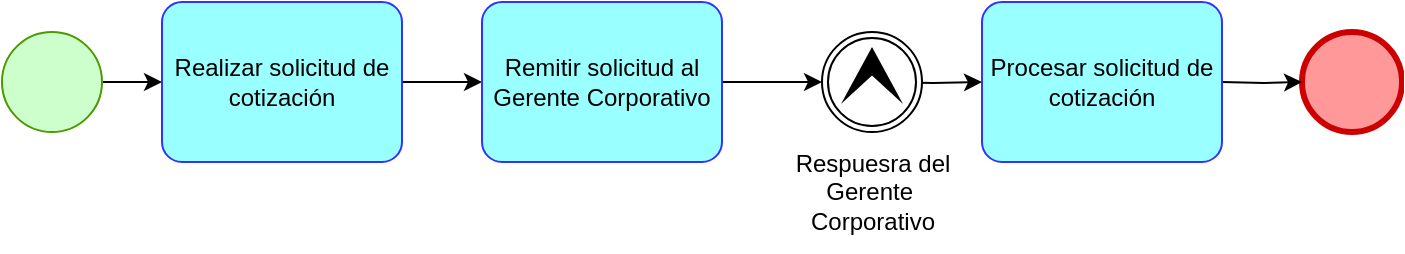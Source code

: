 <mxfile version="20.8.16" type="device"><diagram name="Page-1" id="CNKVlVKB79y3r8TFZO0U"><mxGraphModel dx="835" dy="653" grid="1" gridSize="10" guides="1" tooltips="1" connect="1" arrows="1" fold="1" page="1" pageScale="1" pageWidth="850" pageHeight="1100" math="0" shadow="0"><root><mxCell id="0"/><mxCell id="1" parent="0"/><mxCell id="m-dwxdCNsQ4-c1EW6-wX-21" style="edgeStyle=orthogonalEdgeStyle;rounded=0;orthogonalLoop=1;jettySize=auto;html=1;entryX=0;entryY=0.5;entryDx=0;entryDy=0;entryPerimeter=0;" edge="1" parent="1" source="m-dwxdCNsQ4-c1EW6-wX-1" target="m-dwxdCNsQ4-c1EW6-wX-19"><mxGeometry relative="1" as="geometry"/></mxCell><mxCell id="m-dwxdCNsQ4-c1EW6-wX-1" value="Realizar solicitud de cotización" style="points=[[0.25,0,0],[0.5,0,0],[0.75,0,0],[1,0.25,0],[1,0.5,0],[1,0.75,0],[0.75,1,0],[0.5,1,0],[0.25,1,0],[0,0.75,0],[0,0.5,0],[0,0.25,0]];shape=mxgraph.bpmn.task;whiteSpace=wrap;rectStyle=rounded;size=10;html=1;taskMarker=abstract;strokeColor=#3333FF;fillColor=#99FFFF;" vertex="1" parent="1"><mxGeometry x="120" y="180" width="120" height="80" as="geometry"/></mxCell><mxCell id="m-dwxdCNsQ4-c1EW6-wX-2" value="" style="points=[[0.145,0.145,0],[0.5,0,0],[0.855,0.145,0],[1,0.5,0],[0.855,0.855,0],[0.5,1,0],[0.145,0.855,0],[0,0.5,0]];shape=mxgraph.bpmn.event;html=1;verticalLabelPosition=bottom;labelBackgroundColor=#ffffff;verticalAlign=top;align=center;perimeter=ellipsePerimeter;outlineConnect=0;aspect=fixed;outline=end;symbol=terminate2;strokeColor=#CC0000;fillColor=#FF9999;" vertex="1" parent="1"><mxGeometry x="690" y="195" width="50" height="50" as="geometry"/></mxCell><mxCell id="m-dwxdCNsQ4-c1EW6-wX-7" style="edgeStyle=orthogonalEdgeStyle;rounded=0;orthogonalLoop=1;jettySize=auto;html=1;entryX=0;entryY=0.5;entryDx=0;entryDy=0;entryPerimeter=0;" edge="1" parent="1" source="m-dwxdCNsQ4-c1EW6-wX-3" target="m-dwxdCNsQ4-c1EW6-wX-1"><mxGeometry relative="1" as="geometry"/></mxCell><mxCell id="m-dwxdCNsQ4-c1EW6-wX-3" value="" style="points=[[0.145,0.145,0],[0.5,0,0],[0.855,0.145,0],[1,0.5,0],[0.855,0.855,0],[0.5,1,0],[0.145,0.855,0],[0,0.5,0]];shape=mxgraph.bpmn.event;html=1;verticalLabelPosition=bottom;labelBackgroundColor=#ffffff;verticalAlign=top;align=center;perimeter=ellipsePerimeter;outlineConnect=0;aspect=fixed;outline=standard;symbol=general;fillColor=#CCFFCC;strokeColor=#4D9900;" vertex="1" parent="1"><mxGeometry x="40" y="195" width="50" height="50" as="geometry"/></mxCell><mxCell id="m-dwxdCNsQ4-c1EW6-wX-11" style="edgeStyle=orthogonalEdgeStyle;rounded=0;orthogonalLoop=1;jettySize=auto;html=1;entryX=0;entryY=0.5;entryDx=0;entryDy=0;entryPerimeter=0;" edge="1" parent="1" target="m-dwxdCNsQ4-c1EW6-wX-2"><mxGeometry relative="1" as="geometry"><mxPoint x="650" y="220.0" as="sourcePoint"/></mxGeometry></mxCell><mxCell id="m-dwxdCNsQ4-c1EW6-wX-14" value="Procesar solicitud de cotización" style="points=[[0.25,0,0],[0.5,0,0],[0.75,0,0],[1,0.25,0],[1,0.5,0],[1,0.75,0],[0.75,1,0],[0.5,1,0],[0.25,1,0],[0,0.75,0],[0,0.5,0],[0,0.25,0]];shape=mxgraph.bpmn.task;whiteSpace=wrap;rectStyle=rounded;size=10;html=1;taskMarker=abstract;strokeColor=#3333FF;fillColor=#99FFFF;" vertex="1" parent="1"><mxGeometry x="530" y="180" width="120" height="80" as="geometry"/></mxCell><mxCell id="m-dwxdCNsQ4-c1EW6-wX-17" style="edgeStyle=orthogonalEdgeStyle;rounded=0;orthogonalLoop=1;jettySize=auto;html=1;entryX=0;entryY=0.5;entryDx=0;entryDy=0;entryPerimeter=0;startArrow=none;" edge="1" parent="1" target="m-dwxdCNsQ4-c1EW6-wX-14"><mxGeometry relative="1" as="geometry"><mxPoint x="480" y="220.0" as="sourcePoint"/></mxGeometry></mxCell><mxCell id="m-dwxdCNsQ4-c1EW6-wX-23" style="edgeStyle=orthogonalEdgeStyle;rounded=0;orthogonalLoop=1;jettySize=auto;html=1;entryX=0;entryY=0.5;entryDx=0;entryDy=0;entryPerimeter=0;" edge="1" parent="1" source="m-dwxdCNsQ4-c1EW6-wX-19" target="m-dwxdCNsQ4-c1EW6-wX-22"><mxGeometry relative="1" as="geometry"/></mxCell><mxCell id="m-dwxdCNsQ4-c1EW6-wX-19" value="Remitir solicitud al Gerente Corporativo" style="points=[[0.25,0,0],[0.5,0,0],[0.75,0,0],[1,0.25,0],[1,0.5,0],[1,0.75,0],[0.75,1,0],[0.5,1,0],[0.25,1,0],[0,0.75,0],[0,0.5,0],[0,0.25,0]];shape=mxgraph.bpmn.task;whiteSpace=wrap;rectStyle=rounded;size=10;html=1;taskMarker=abstract;strokeColor=#3333FF;fillColor=#99FFFF;" vertex="1" parent="1"><mxGeometry x="280" y="180" width="120" height="80" as="geometry"/></mxCell><mxCell id="m-dwxdCNsQ4-c1EW6-wX-22" value="" style="points=[[0.145,0.145,0],[0.5,0,0],[0.855,0.145,0],[1,0.5,0],[0.855,0.855,0],[0.5,1,0],[0.145,0.855,0],[0,0.5,0]];shape=mxgraph.bpmn.event;html=1;verticalLabelPosition=bottom;labelBackgroundColor=#ffffff;verticalAlign=top;align=center;perimeter=ellipsePerimeter;outlineConnect=0;aspect=fixed;outline=throwing;symbol=escalation;strokeColor=#000000;fillColor=#FFFFFF;" vertex="1" parent="1"><mxGeometry x="450" y="195" width="50" height="50" as="geometry"/></mxCell><mxCell id="m-dwxdCNsQ4-c1EW6-wX-24" value="Respuesra del&lt;br&gt;Gerente&amp;nbsp;&lt;br&gt;Corporativo" style="text;html=1;align=center;verticalAlign=middle;resizable=0;points=[];autosize=1;strokeColor=none;fillColor=none;" vertex="1" parent="1"><mxGeometry x="425" y="245" width="100" height="60" as="geometry"/></mxCell></root></mxGraphModel></diagram></mxfile>
